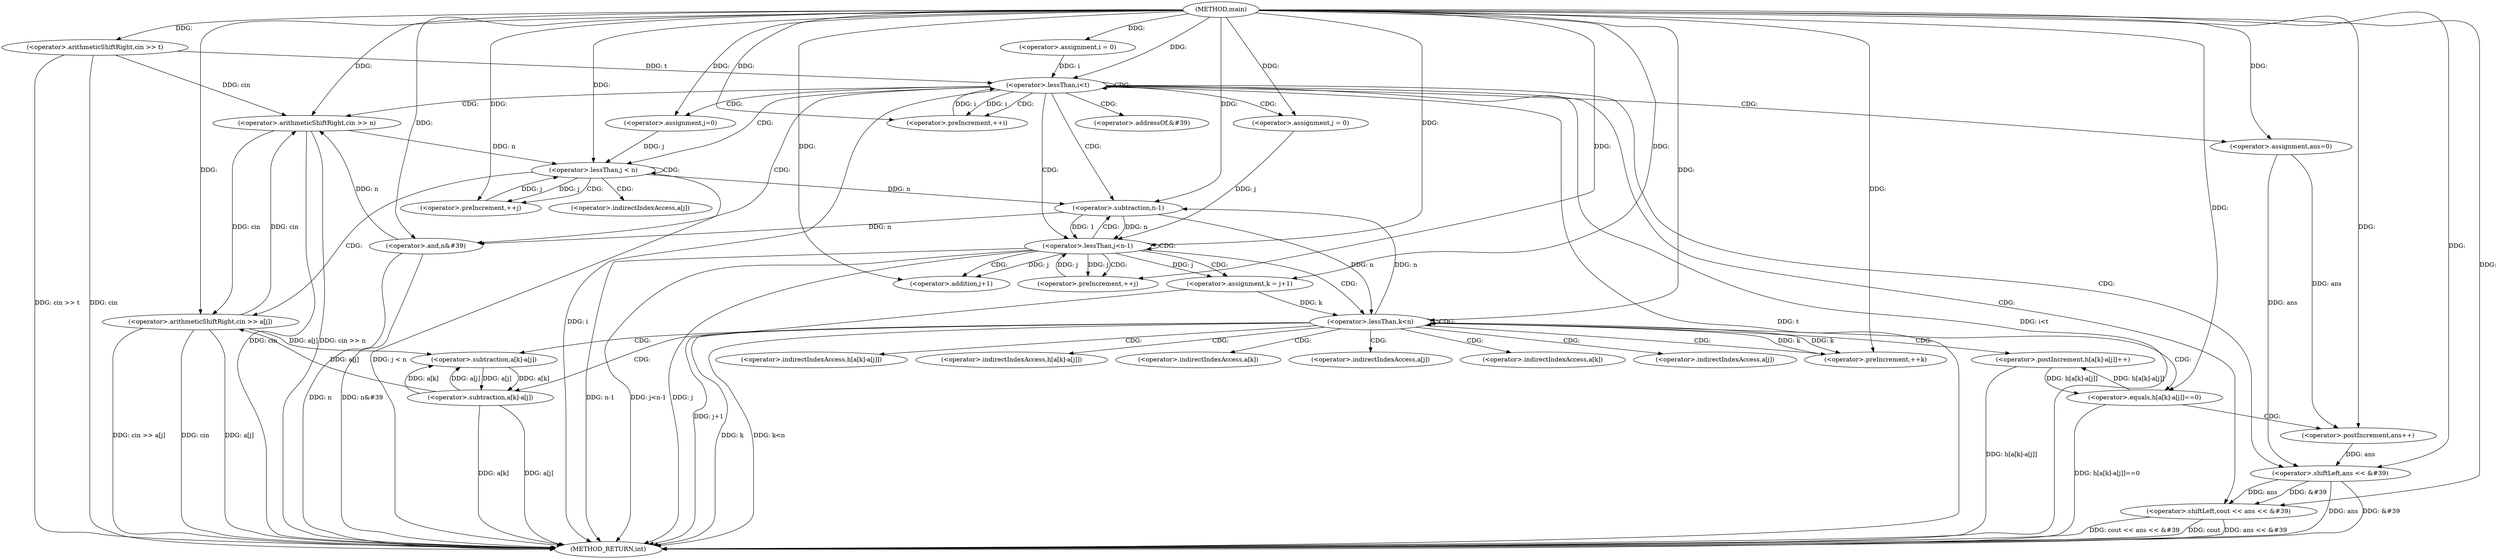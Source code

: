 digraph "main" {  
"1000103" [label = "(METHOD,main)" ]
"1000206" [label = "(METHOD_RETURN,int)" ]
"1000106" [label = "(<operator>.arithmeticShiftRight,cin >> t)" ]
"1000111" [label = "(<operator>.assignment,i = 0)" ]
"1000114" [label = "(<operator>.lessThan,i<t)" ]
"1000117" [label = "(<operator>.preIncrement,++i)" ]
"1000121" [label = "(<operator>.arithmeticShiftRight,cin >> n)" ]
"1000143" [label = "(<operator>.assignment,ans=0)" ]
"1000197" [label = "(<operator>.shiftLeft,cout << ans << &#39)" ]
"1000203" [label = "(<operator>.and,n&#39)" ]
"1000127" [label = "(<operator>.assignment,j=0)" ]
"1000130" [label = "(<operator>.lessThan,j < n)" ]
"1000133" [label = "(<operator>.preIncrement,++j)" ]
"1000148" [label = "(<operator>.assignment,j = 0)" ]
"1000151" [label = "(<operator>.lessThan,j<n-1)" ]
"1000156" [label = "(<operator>.preIncrement,++j)" ]
"1000136" [label = "(<operator>.arithmeticShiftRight,cin >> a[j])" ]
"1000199" [label = "(<operator>.shiftLeft,ans << &#39)" ]
"1000153" [label = "(<operator>.subtraction,n-1)" ]
"1000161" [label = "(<operator>.assignment,k = j+1)" ]
"1000166" [label = "(<operator>.lessThan,k<n)" ]
"1000169" [label = "(<operator>.preIncrement,++k)" ]
"1000187" [label = "(<operator>.postIncrement,h[a[k]-a[j]]++)" ]
"1000163" [label = "(<operator>.addition,j+1)" ]
"1000173" [label = "(<operator>.equals,h[a[k]-a[j]]==0)" ]
"1000185" [label = "(<operator>.postIncrement,ans++)" ]
"1000190" [label = "(<operator>.subtraction,a[k]-a[j])" ]
"1000176" [label = "(<operator>.subtraction,a[k]-a[j])" ]
"1000201" [label = "(<operator>.addressOf,&#39)" ]
"1000138" [label = "(<operator>.indirectIndexAccess,a[j])" ]
"1000188" [label = "(<operator>.indirectIndexAccess,h[a[k]-a[j]])" ]
"1000174" [label = "(<operator>.indirectIndexAccess,h[a[k]-a[j]])" ]
"1000191" [label = "(<operator>.indirectIndexAccess,a[k])" ]
"1000194" [label = "(<operator>.indirectIndexAccess,a[j])" ]
"1000177" [label = "(<operator>.indirectIndexAccess,a[k])" ]
"1000180" [label = "(<operator>.indirectIndexAccess,a[j])" ]
  "1000106" -> "1000206"  [ label = "DDG: cin"] 
  "1000106" -> "1000206"  [ label = "DDG: cin >> t"] 
  "1000114" -> "1000206"  [ label = "DDG: i"] 
  "1000114" -> "1000206"  [ label = "DDG: t"] 
  "1000114" -> "1000206"  [ label = "DDG: i<t"] 
  "1000121" -> "1000206"  [ label = "DDG: cin"] 
  "1000121" -> "1000206"  [ label = "DDG: cin >> n"] 
  "1000130" -> "1000206"  [ label = "DDG: j < n"] 
  "1000151" -> "1000206"  [ label = "DDG: j"] 
  "1000151" -> "1000206"  [ label = "DDG: n-1"] 
  "1000151" -> "1000206"  [ label = "DDG: j<n-1"] 
  "1000199" -> "1000206"  [ label = "DDG: ans"] 
  "1000199" -> "1000206"  [ label = "DDG: &#39"] 
  "1000197" -> "1000206"  [ label = "DDG: ans << &#39"] 
  "1000197" -> "1000206"  [ label = "DDG: cout << ans << &#39"] 
  "1000203" -> "1000206"  [ label = "DDG: n"] 
  "1000203" -> "1000206"  [ label = "DDG: n&#39"] 
  "1000161" -> "1000206"  [ label = "DDG: j+1"] 
  "1000166" -> "1000206"  [ label = "DDG: k"] 
  "1000166" -> "1000206"  [ label = "DDG: k<n"] 
  "1000173" -> "1000206"  [ label = "DDG: h[a[k]-a[j]]==0"] 
  "1000190" -> "1000206"  [ label = "DDG: a[k]"] 
  "1000190" -> "1000206"  [ label = "DDG: a[j]"] 
  "1000187" -> "1000206"  [ label = "DDG: h[a[k]-a[j]]"] 
  "1000136" -> "1000206"  [ label = "DDG: cin"] 
  "1000136" -> "1000206"  [ label = "DDG: a[j]"] 
  "1000136" -> "1000206"  [ label = "DDG: cin >> a[j]"] 
  "1000197" -> "1000206"  [ label = "DDG: cout"] 
  "1000103" -> "1000106"  [ label = "DDG: "] 
  "1000103" -> "1000111"  [ label = "DDG: "] 
  "1000111" -> "1000114"  [ label = "DDG: i"] 
  "1000117" -> "1000114"  [ label = "DDG: i"] 
  "1000103" -> "1000114"  [ label = "DDG: "] 
  "1000106" -> "1000114"  [ label = "DDG: t"] 
  "1000114" -> "1000117"  [ label = "DDG: i"] 
  "1000103" -> "1000117"  [ label = "DDG: "] 
  "1000103" -> "1000143"  [ label = "DDG: "] 
  "1000106" -> "1000121"  [ label = "DDG: cin"] 
  "1000136" -> "1000121"  [ label = "DDG: cin"] 
  "1000103" -> "1000121"  [ label = "DDG: "] 
  "1000203" -> "1000121"  [ label = "DDG: n"] 
  "1000103" -> "1000127"  [ label = "DDG: "] 
  "1000103" -> "1000148"  [ label = "DDG: "] 
  "1000103" -> "1000197"  [ label = "DDG: "] 
  "1000199" -> "1000197"  [ label = "DDG: &#39"] 
  "1000199" -> "1000197"  [ label = "DDG: ans"] 
  "1000153" -> "1000203"  [ label = "DDG: n"] 
  "1000103" -> "1000203"  [ label = "DDG: "] 
  "1000127" -> "1000130"  [ label = "DDG: j"] 
  "1000133" -> "1000130"  [ label = "DDG: j"] 
  "1000103" -> "1000130"  [ label = "DDG: "] 
  "1000121" -> "1000130"  [ label = "DDG: n"] 
  "1000130" -> "1000133"  [ label = "DDG: j"] 
  "1000103" -> "1000133"  [ label = "DDG: "] 
  "1000148" -> "1000151"  [ label = "DDG: j"] 
  "1000156" -> "1000151"  [ label = "DDG: j"] 
  "1000103" -> "1000151"  [ label = "DDG: "] 
  "1000153" -> "1000151"  [ label = "DDG: 1"] 
  "1000153" -> "1000151"  [ label = "DDG: n"] 
  "1000103" -> "1000156"  [ label = "DDG: "] 
  "1000151" -> "1000156"  [ label = "DDG: j"] 
  "1000143" -> "1000199"  [ label = "DDG: ans"] 
  "1000185" -> "1000199"  [ label = "DDG: ans"] 
  "1000103" -> "1000199"  [ label = "DDG: "] 
  "1000121" -> "1000136"  [ label = "DDG: cin"] 
  "1000103" -> "1000136"  [ label = "DDG: "] 
  "1000190" -> "1000136"  [ label = "DDG: a[j]"] 
  "1000130" -> "1000153"  [ label = "DDG: n"] 
  "1000166" -> "1000153"  [ label = "DDG: n"] 
  "1000103" -> "1000153"  [ label = "DDG: "] 
  "1000151" -> "1000161"  [ label = "DDG: j"] 
  "1000103" -> "1000161"  [ label = "DDG: "] 
  "1000161" -> "1000166"  [ label = "DDG: k"] 
  "1000169" -> "1000166"  [ label = "DDG: k"] 
  "1000103" -> "1000166"  [ label = "DDG: "] 
  "1000153" -> "1000166"  [ label = "DDG: n"] 
  "1000166" -> "1000169"  [ label = "DDG: k"] 
  "1000103" -> "1000169"  [ label = "DDG: "] 
  "1000151" -> "1000163"  [ label = "DDG: j"] 
  "1000103" -> "1000163"  [ label = "DDG: "] 
  "1000173" -> "1000187"  [ label = "DDG: h[a[k]-a[j]]"] 
  "1000187" -> "1000173"  [ label = "DDG: h[a[k]-a[j]]"] 
  "1000103" -> "1000173"  [ label = "DDG: "] 
  "1000143" -> "1000185"  [ label = "DDG: ans"] 
  "1000103" -> "1000185"  [ label = "DDG: "] 
  "1000176" -> "1000190"  [ label = "DDG: a[k]"] 
  "1000176" -> "1000190"  [ label = "DDG: a[j]"] 
  "1000190" -> "1000176"  [ label = "DDG: a[k]"] 
  "1000190" -> "1000176"  [ label = "DDG: a[j]"] 
  "1000136" -> "1000176"  [ label = "DDG: a[j]"] 
  "1000114" -> "1000153"  [ label = "CDG: "] 
  "1000114" -> "1000117"  [ label = "CDG: "] 
  "1000114" -> "1000127"  [ label = "CDG: "] 
  "1000114" -> "1000199"  [ label = "CDG: "] 
  "1000114" -> "1000197"  [ label = "CDG: "] 
  "1000114" -> "1000114"  [ label = "CDG: "] 
  "1000114" -> "1000148"  [ label = "CDG: "] 
  "1000114" -> "1000121"  [ label = "CDG: "] 
  "1000114" -> "1000143"  [ label = "CDG: "] 
  "1000114" -> "1000203"  [ label = "CDG: "] 
  "1000114" -> "1000201"  [ label = "CDG: "] 
  "1000114" -> "1000151"  [ label = "CDG: "] 
  "1000114" -> "1000130"  [ label = "CDG: "] 
  "1000130" -> "1000133"  [ label = "CDG: "] 
  "1000130" -> "1000136"  [ label = "CDG: "] 
  "1000130" -> "1000130"  [ label = "CDG: "] 
  "1000130" -> "1000138"  [ label = "CDG: "] 
  "1000151" -> "1000153"  [ label = "CDG: "] 
  "1000151" -> "1000156"  [ label = "CDG: "] 
  "1000151" -> "1000161"  [ label = "CDG: "] 
  "1000151" -> "1000166"  [ label = "CDG: "] 
  "1000151" -> "1000163"  [ label = "CDG: "] 
  "1000151" -> "1000151"  [ label = "CDG: "] 
  "1000166" -> "1000174"  [ label = "CDG: "] 
  "1000166" -> "1000191"  [ label = "CDG: "] 
  "1000166" -> "1000166"  [ label = "CDG: "] 
  "1000166" -> "1000180"  [ label = "CDG: "] 
  "1000166" -> "1000169"  [ label = "CDG: "] 
  "1000166" -> "1000188"  [ label = "CDG: "] 
  "1000166" -> "1000190"  [ label = "CDG: "] 
  "1000166" -> "1000173"  [ label = "CDG: "] 
  "1000166" -> "1000194"  [ label = "CDG: "] 
  "1000166" -> "1000176"  [ label = "CDG: "] 
  "1000166" -> "1000177"  [ label = "CDG: "] 
  "1000166" -> "1000187"  [ label = "CDG: "] 
  "1000173" -> "1000185"  [ label = "CDG: "] 
}
